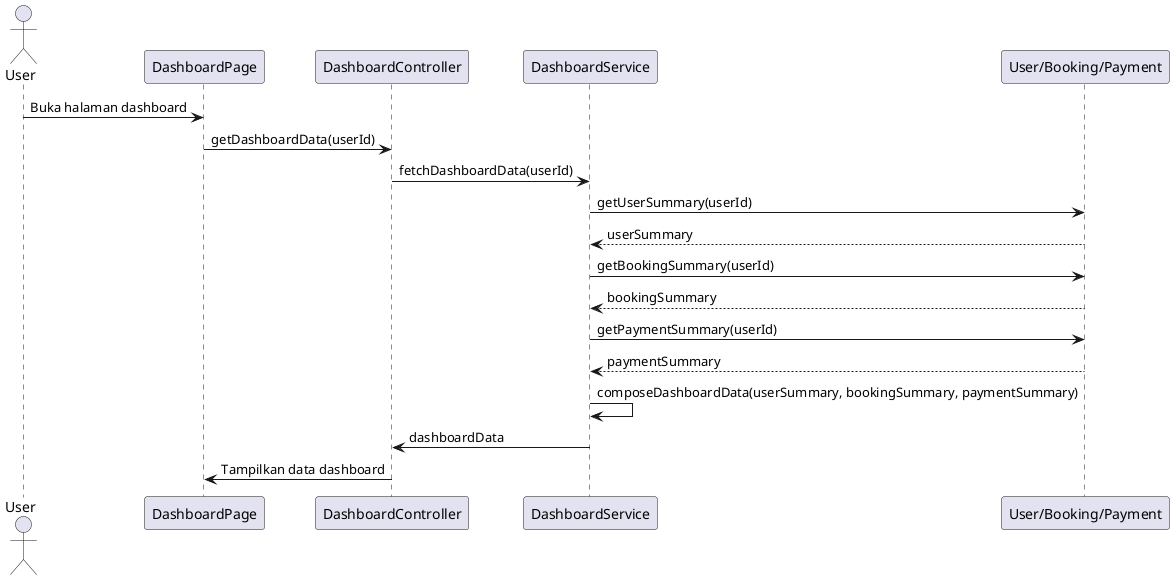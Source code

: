 @startuml
actor User
participant "DashboardPage" as UI
participant "DashboardController" as Controller
participant "DashboardService" as Service
participant "User/Booking/Payment" as Entity

User -> UI : Buka halaman dashboard
UI -> Controller : getDashboardData(userId)
Controller -> Service : fetchDashboardData(userId)
Service -> Entity : getUserSummary(userId)
Entity --> Service : userSummary
Service -> Entity : getBookingSummary(userId)
Entity --> Service : bookingSummary
Service -> Entity : getPaymentSummary(userId)
Entity --> Service : paymentSummary
Service -> Service : composeDashboardData(userSummary, bookingSummary, paymentSummary)
Service -> Controller : dashboardData
Controller -> UI : Tampilkan data dashboard
@enduml
